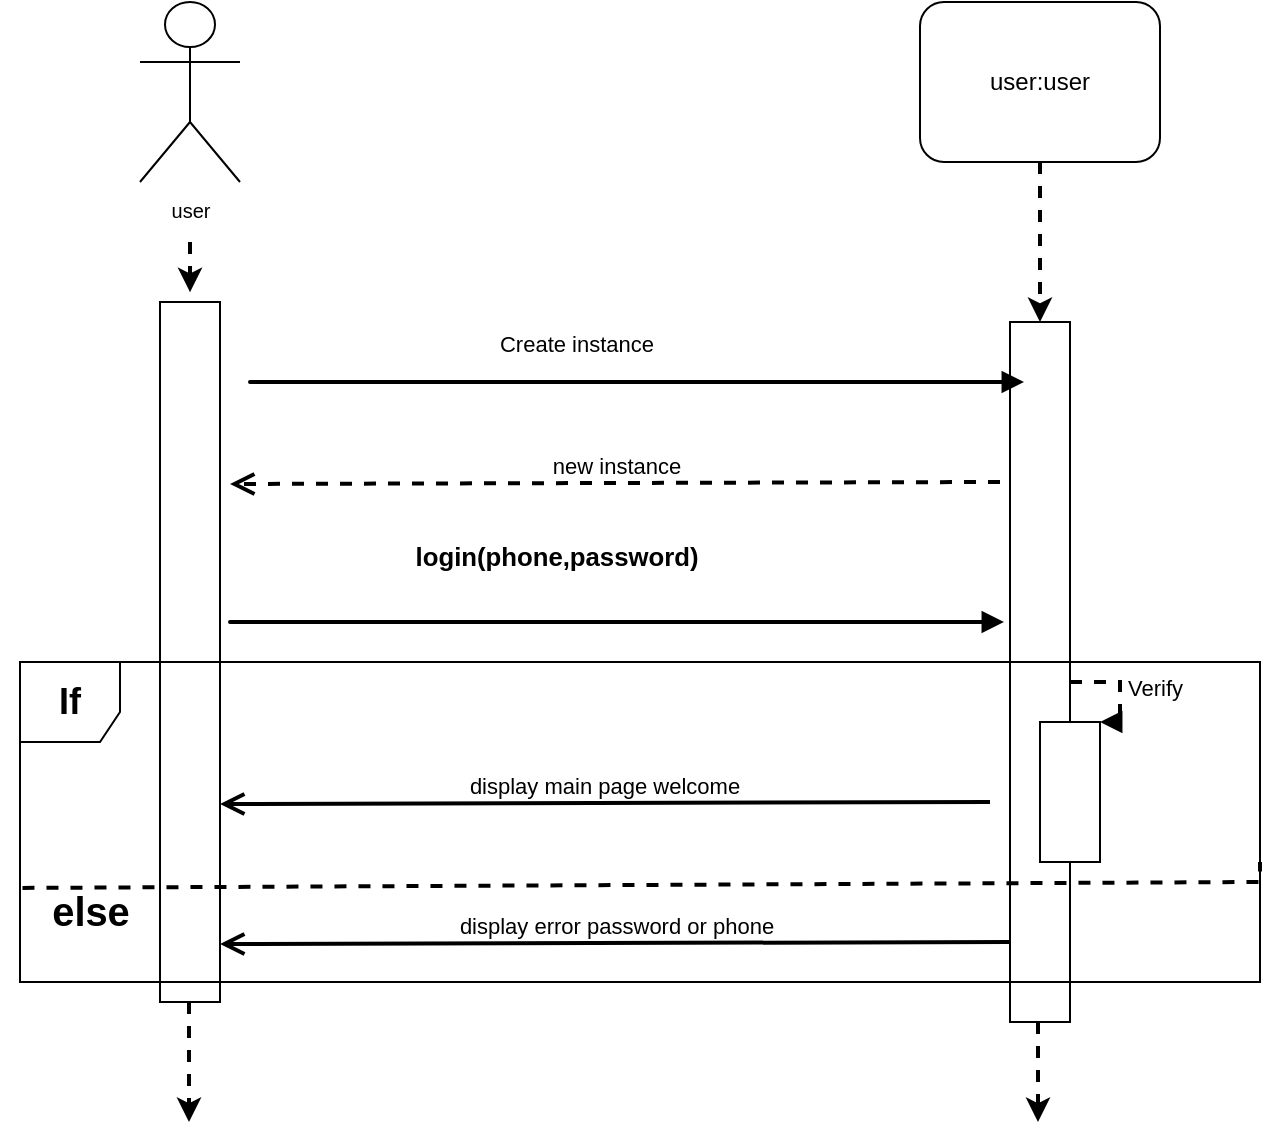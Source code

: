 <mxfile version="13.9.9" type="device"><diagram id="RW7I_FHLU8Z32cKnj8GH" name="Page-1"><mxGraphModel dx="858" dy="528" grid="1" gridSize="10" guides="1" tooltips="1" connect="1" arrows="1" fold="1" page="1" pageScale="1" pageWidth="827" pageHeight="1169" math="0" shadow="0"><root><mxCell id="0"/><mxCell id="1" parent="0"/><mxCell id="JNinNXcOQ2UVd3g1Dod9-37" style="edgeStyle=none;rounded=0;orthogonalLoop=1;jettySize=auto;html=1;entryX=0.5;entryY=-0.014;entryDx=0;entryDy=0;entryPerimeter=0;shadow=0;strokeWidth=2;dashed=1;" edge="1" parent="1" target="JNinNXcOQ2UVd3g1Dod9-26"><mxGeometry relative="1" as="geometry"><mxPoint x="115" y="160" as="sourcePoint"/></mxGeometry></mxCell><mxCell id="JNinNXcOQ2UVd3g1Dod9-2" value="&lt;span style=&quot;font-size: 10px&quot;&gt;user&lt;/span&gt;" style="shape=umlActor;verticalLabelPosition=bottom;verticalAlign=top;html=1;" vertex="1" parent="1"><mxGeometry x="90" y="40" width="50" height="90" as="geometry"/></mxCell><mxCell id="JNinNXcOQ2UVd3g1Dod9-12" value="user:user" style="shape=ext;rounded=1;html=1;whiteSpace=wrap;" vertex="1" parent="1"><mxGeometry x="480" y="40" width="120" height="80" as="geometry"/></mxCell><mxCell id="JNinNXcOQ2UVd3g1Dod9-16" style="edgeStyle=none;rounded=0;orthogonalLoop=1;jettySize=auto;html=1;shadow=0;dashed=1;strokeWidth=2;" edge="1" parent="1"><mxGeometry relative="1" as="geometry"><mxPoint x="114.5" y="600" as="targetPoint"/><mxPoint x="114.5" y="240" as="sourcePoint"/></mxGeometry></mxCell><mxCell id="JNinNXcOQ2UVd3g1Dod9-18" style="edgeStyle=none;rounded=0;orthogonalLoop=1;jettySize=auto;html=1;shadow=0;dashed=1;strokeWidth=2;" edge="1" parent="1" source="JNinNXcOQ2UVd3g1Dod9-35"><mxGeometry relative="1" as="geometry"><mxPoint x="539" y="600" as="targetPoint"/><mxPoint x="540" y="120" as="sourcePoint"/></mxGeometry></mxCell><mxCell id="JNinNXcOQ2UVd3g1Dod9-26" value="" style="html=1;points=[];perimeter=orthogonalPerimeter;" vertex="1" parent="1"><mxGeometry x="100" y="190" width="30" height="350" as="geometry"/></mxCell><mxCell id="JNinNXcOQ2UVd3g1Dod9-32" value="&lt;h3&gt;login(phone,password)&lt;/h3&gt;" style="html=1;verticalAlign=bottom;endArrow=block;shadow=0;strokeWidth=2;" edge="1" parent="1"><mxGeometry x="0.37" y="10" width="80" relative="1" as="geometry"><mxPoint x="450" y="350" as="sourcePoint"/><mxPoint x="522" y="350" as="targetPoint"/><Array as="points"><mxPoint x="130" y="350"/></Array><mxPoint as="offset"/></mxGeometry></mxCell><mxCell id="JNinNXcOQ2UVd3g1Dod9-35" value="" style="html=1;points=[];perimeter=orthogonalPerimeter;" vertex="1" parent="1"><mxGeometry x="525" y="200" width="30" height="350" as="geometry"/></mxCell><mxCell id="JNinNXcOQ2UVd3g1Dod9-36" style="edgeStyle=none;rounded=0;orthogonalLoop=1;jettySize=auto;html=1;shadow=0;dashed=1;strokeWidth=2;" edge="1" parent="1" source="JNinNXcOQ2UVd3g1Dod9-12" target="JNinNXcOQ2UVd3g1Dod9-35"><mxGeometry relative="1" as="geometry"><mxPoint x="539" y="521" as="targetPoint"/><mxPoint x="539.909" y="120" as="sourcePoint"/></mxGeometry></mxCell><mxCell id="JNinNXcOQ2UVd3g1Dod9-38" value="new instance" style="html=1;verticalAlign=bottom;endArrow=open;dashed=1;endSize=8;shadow=0;strokeWidth=2;entryX=1.167;entryY=0.26;entryDx=0;entryDy=0;entryPerimeter=0;" edge="1" parent="1" target="JNinNXcOQ2UVd3g1Dod9-26"><mxGeometry relative="1" as="geometry"><mxPoint x="520" y="280" as="sourcePoint"/><mxPoint x="140" y="280" as="targetPoint"/></mxGeometry></mxCell><mxCell id="JNinNXcOQ2UVd3g1Dod9-39" value="Create instance" style="html=1;verticalAlign=bottom;endArrow=block;shadow=0;strokeWidth=2;" edge="1" parent="1"><mxGeometry x="0.37" y="10" width="80" relative="1" as="geometry"><mxPoint x="460" y="230" as="sourcePoint"/><mxPoint x="532" y="230" as="targetPoint"/><Array as="points"><mxPoint x="140" y="230"/></Array><mxPoint as="offset"/></mxGeometry></mxCell><mxCell id="JNinNXcOQ2UVd3g1Dod9-40" value="&lt;h2&gt;If&lt;/h2&gt;" style="shape=umlFrame;whiteSpace=wrap;html=1;width=50;height=40;" vertex="1" parent="1"><mxGeometry x="30" y="370" width="620" height="160" as="geometry"/></mxCell><mxCell id="JNinNXcOQ2UVd3g1Dod9-63" value="display main page welcome" style="html=1;verticalAlign=bottom;endArrow=open;endSize=8;shadow=0;strokeWidth=2;entryX=1.167;entryY=0.26;entryDx=0;entryDy=0;entryPerimeter=0;" edge="1" parent="1"><mxGeometry relative="1" as="geometry"><mxPoint x="514.99" y="440" as="sourcePoint"/><mxPoint x="130" y="441" as="targetPoint"/></mxGeometry></mxCell><mxCell id="JNinNXcOQ2UVd3g1Dod9-64" value="display error password or phone" style="html=1;verticalAlign=bottom;endArrow=open;endSize=8;shadow=0;strokeWidth=2;" edge="1" parent="1"><mxGeometry relative="1" as="geometry"><mxPoint x="525" y="510" as="sourcePoint"/><mxPoint x="130.01" y="511" as="targetPoint"/></mxGeometry></mxCell><mxCell id="JNinNXcOQ2UVd3g1Dod9-66" value="" style="endArrow=none;html=1;rounded=0;shadow=0;dashed=1;strokeWidth=2;exitX=0.002;exitY=0.706;exitDx=0;exitDy=0;exitPerimeter=0;entryX=1;entryY=0.625;entryDx=0;entryDy=0;entryPerimeter=0;" edge="1" parent="1" source="JNinNXcOQ2UVd3g1Dod9-40" target="JNinNXcOQ2UVd3g1Dod9-40"><mxGeometry relative="1" as="geometry"><mxPoint x="340" y="470" as="sourcePoint"/><mxPoint x="500" y="470" as="targetPoint"/><Array as="points"><mxPoint x="650" y="480"/></Array></mxGeometry></mxCell><mxCell id="JNinNXcOQ2UVd3g1Dod9-67" value="" style="html=1;points=[];perimeter=orthogonalPerimeter;" vertex="1" parent="1"><mxGeometry x="540" y="400" width="30" height="70" as="geometry"/></mxCell><mxCell id="JNinNXcOQ2UVd3g1Dod9-68" value="Verify" style="edgeStyle=orthogonalEdgeStyle;html=1;align=left;spacingLeft=2;endArrow=block;rounded=0;entryX=1;entryY=0;shadow=0;dashed=1;strokeWidth=2;" edge="1" target="JNinNXcOQ2UVd3g1Dod9-67" parent="1"><mxGeometry relative="1" as="geometry"><mxPoint x="555" y="380" as="sourcePoint"/><Array as="points"><mxPoint x="580" y="380"/></Array></mxGeometry></mxCell><mxCell id="JNinNXcOQ2UVd3g1Dod9-71" value="&lt;h5&gt;else&lt;/h5&gt;" style="text;strokeColor=none;fillColor=none;html=1;fontSize=24;fontStyle=1;verticalAlign=middle;align=center;" vertex="1" parent="1"><mxGeometry x="20" y="480" width="90" height="30" as="geometry"/></mxCell></root></mxGraphModel></diagram></mxfile>